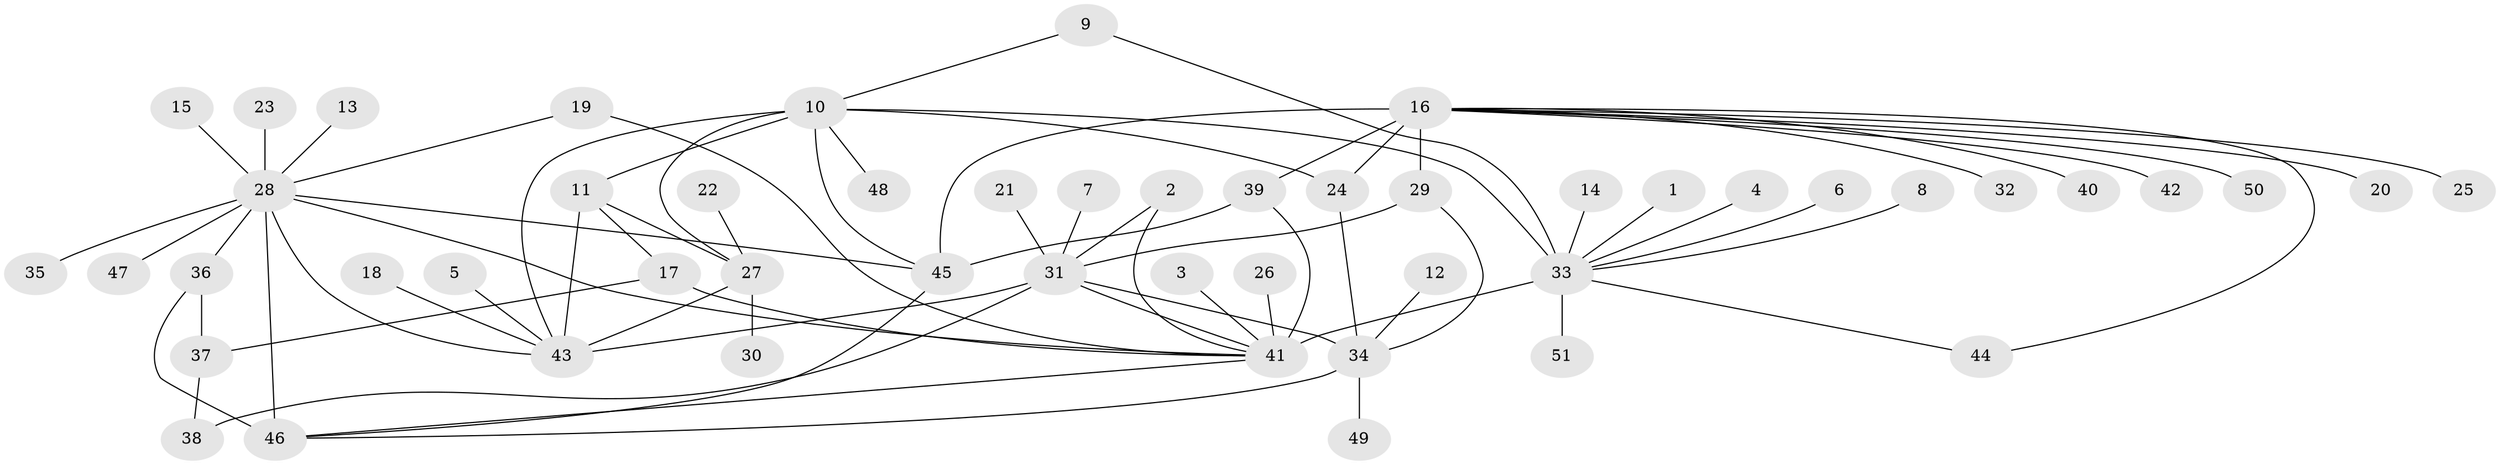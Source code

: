 // original degree distribution, {9: 0.03937007874015748, 5: 0.023622047244094488, 15: 0.007874015748031496, 7: 0.06299212598425197, 10: 0.007874015748031496, 13: 0.023622047244094488, 8: 0.03937007874015748, 12: 0.015748031496062992, 6: 0.023622047244094488, 2: 0.15748031496062992, 1: 0.5669291338582677, 4: 0.015748031496062992, 3: 0.015748031496062992}
// Generated by graph-tools (version 1.1) at 2025/37/03/04/25 23:37:42]
// undirected, 51 vertices, 73 edges
graph export_dot {
  node [color=gray90,style=filled];
  1;
  2;
  3;
  4;
  5;
  6;
  7;
  8;
  9;
  10;
  11;
  12;
  13;
  14;
  15;
  16;
  17;
  18;
  19;
  20;
  21;
  22;
  23;
  24;
  25;
  26;
  27;
  28;
  29;
  30;
  31;
  32;
  33;
  34;
  35;
  36;
  37;
  38;
  39;
  40;
  41;
  42;
  43;
  44;
  45;
  46;
  47;
  48;
  49;
  50;
  51;
  1 -- 33 [weight=1.0];
  2 -- 31 [weight=1.0];
  2 -- 41 [weight=1.0];
  3 -- 41 [weight=1.0];
  4 -- 33 [weight=1.0];
  5 -- 43 [weight=1.0];
  6 -- 33 [weight=1.0];
  7 -- 31 [weight=1.0];
  8 -- 33 [weight=1.0];
  9 -- 10 [weight=1.0];
  9 -- 33 [weight=1.0];
  10 -- 11 [weight=2.0];
  10 -- 24 [weight=1.0];
  10 -- 27 [weight=2.0];
  10 -- 33 [weight=1.0];
  10 -- 43 [weight=1.0];
  10 -- 45 [weight=2.0];
  10 -- 48 [weight=1.0];
  11 -- 17 [weight=1.0];
  11 -- 27 [weight=4.0];
  11 -- 43 [weight=2.0];
  12 -- 34 [weight=1.0];
  13 -- 28 [weight=1.0];
  14 -- 33 [weight=1.0];
  15 -- 28 [weight=1.0];
  16 -- 20 [weight=1.0];
  16 -- 24 [weight=1.0];
  16 -- 25 [weight=1.0];
  16 -- 29 [weight=1.0];
  16 -- 32 [weight=1.0];
  16 -- 39 [weight=3.0];
  16 -- 40 [weight=1.0];
  16 -- 42 [weight=1.0];
  16 -- 44 [weight=1.0];
  16 -- 45 [weight=6.0];
  16 -- 50 [weight=1.0];
  17 -- 37 [weight=1.0];
  17 -- 41 [weight=1.0];
  18 -- 43 [weight=1.0];
  19 -- 28 [weight=1.0];
  19 -- 41 [weight=1.0];
  21 -- 31 [weight=1.0];
  22 -- 27 [weight=1.0];
  23 -- 28 [weight=1.0];
  24 -- 34 [weight=1.0];
  26 -- 41 [weight=1.0];
  27 -- 30 [weight=1.0];
  27 -- 43 [weight=2.0];
  28 -- 35 [weight=1.0];
  28 -- 36 [weight=4.0];
  28 -- 41 [weight=1.0];
  28 -- 43 [weight=1.0];
  28 -- 45 [weight=1.0];
  28 -- 46 [weight=4.0];
  28 -- 47 [weight=1.0];
  29 -- 31 [weight=4.0];
  29 -- 34 [weight=1.0];
  31 -- 34 [weight=4.0];
  31 -- 38 [weight=1.0];
  31 -- 41 [weight=1.0];
  31 -- 43 [weight=1.0];
  33 -- 41 [weight=9.0];
  33 -- 44 [weight=1.0];
  33 -- 51 [weight=1.0];
  34 -- 46 [weight=1.0];
  34 -- 49 [weight=1.0];
  36 -- 37 [weight=1.0];
  36 -- 46 [weight=1.0];
  37 -- 38 [weight=1.0];
  39 -- 41 [weight=1.0];
  39 -- 45 [weight=2.0];
  41 -- 46 [weight=1.0];
  45 -- 46 [weight=1.0];
}
